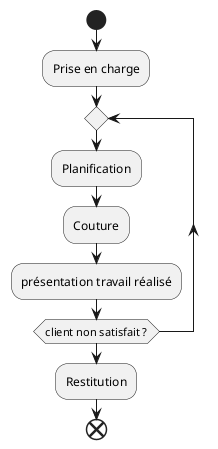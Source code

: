 @startuml retouches_activités

start

:Prise en charge;

repeat
    :Planification;

    :Couture;

    :présentation travail réalisé;
repeat while (client non satisfait ?)

:Restitution;

end

@enduml